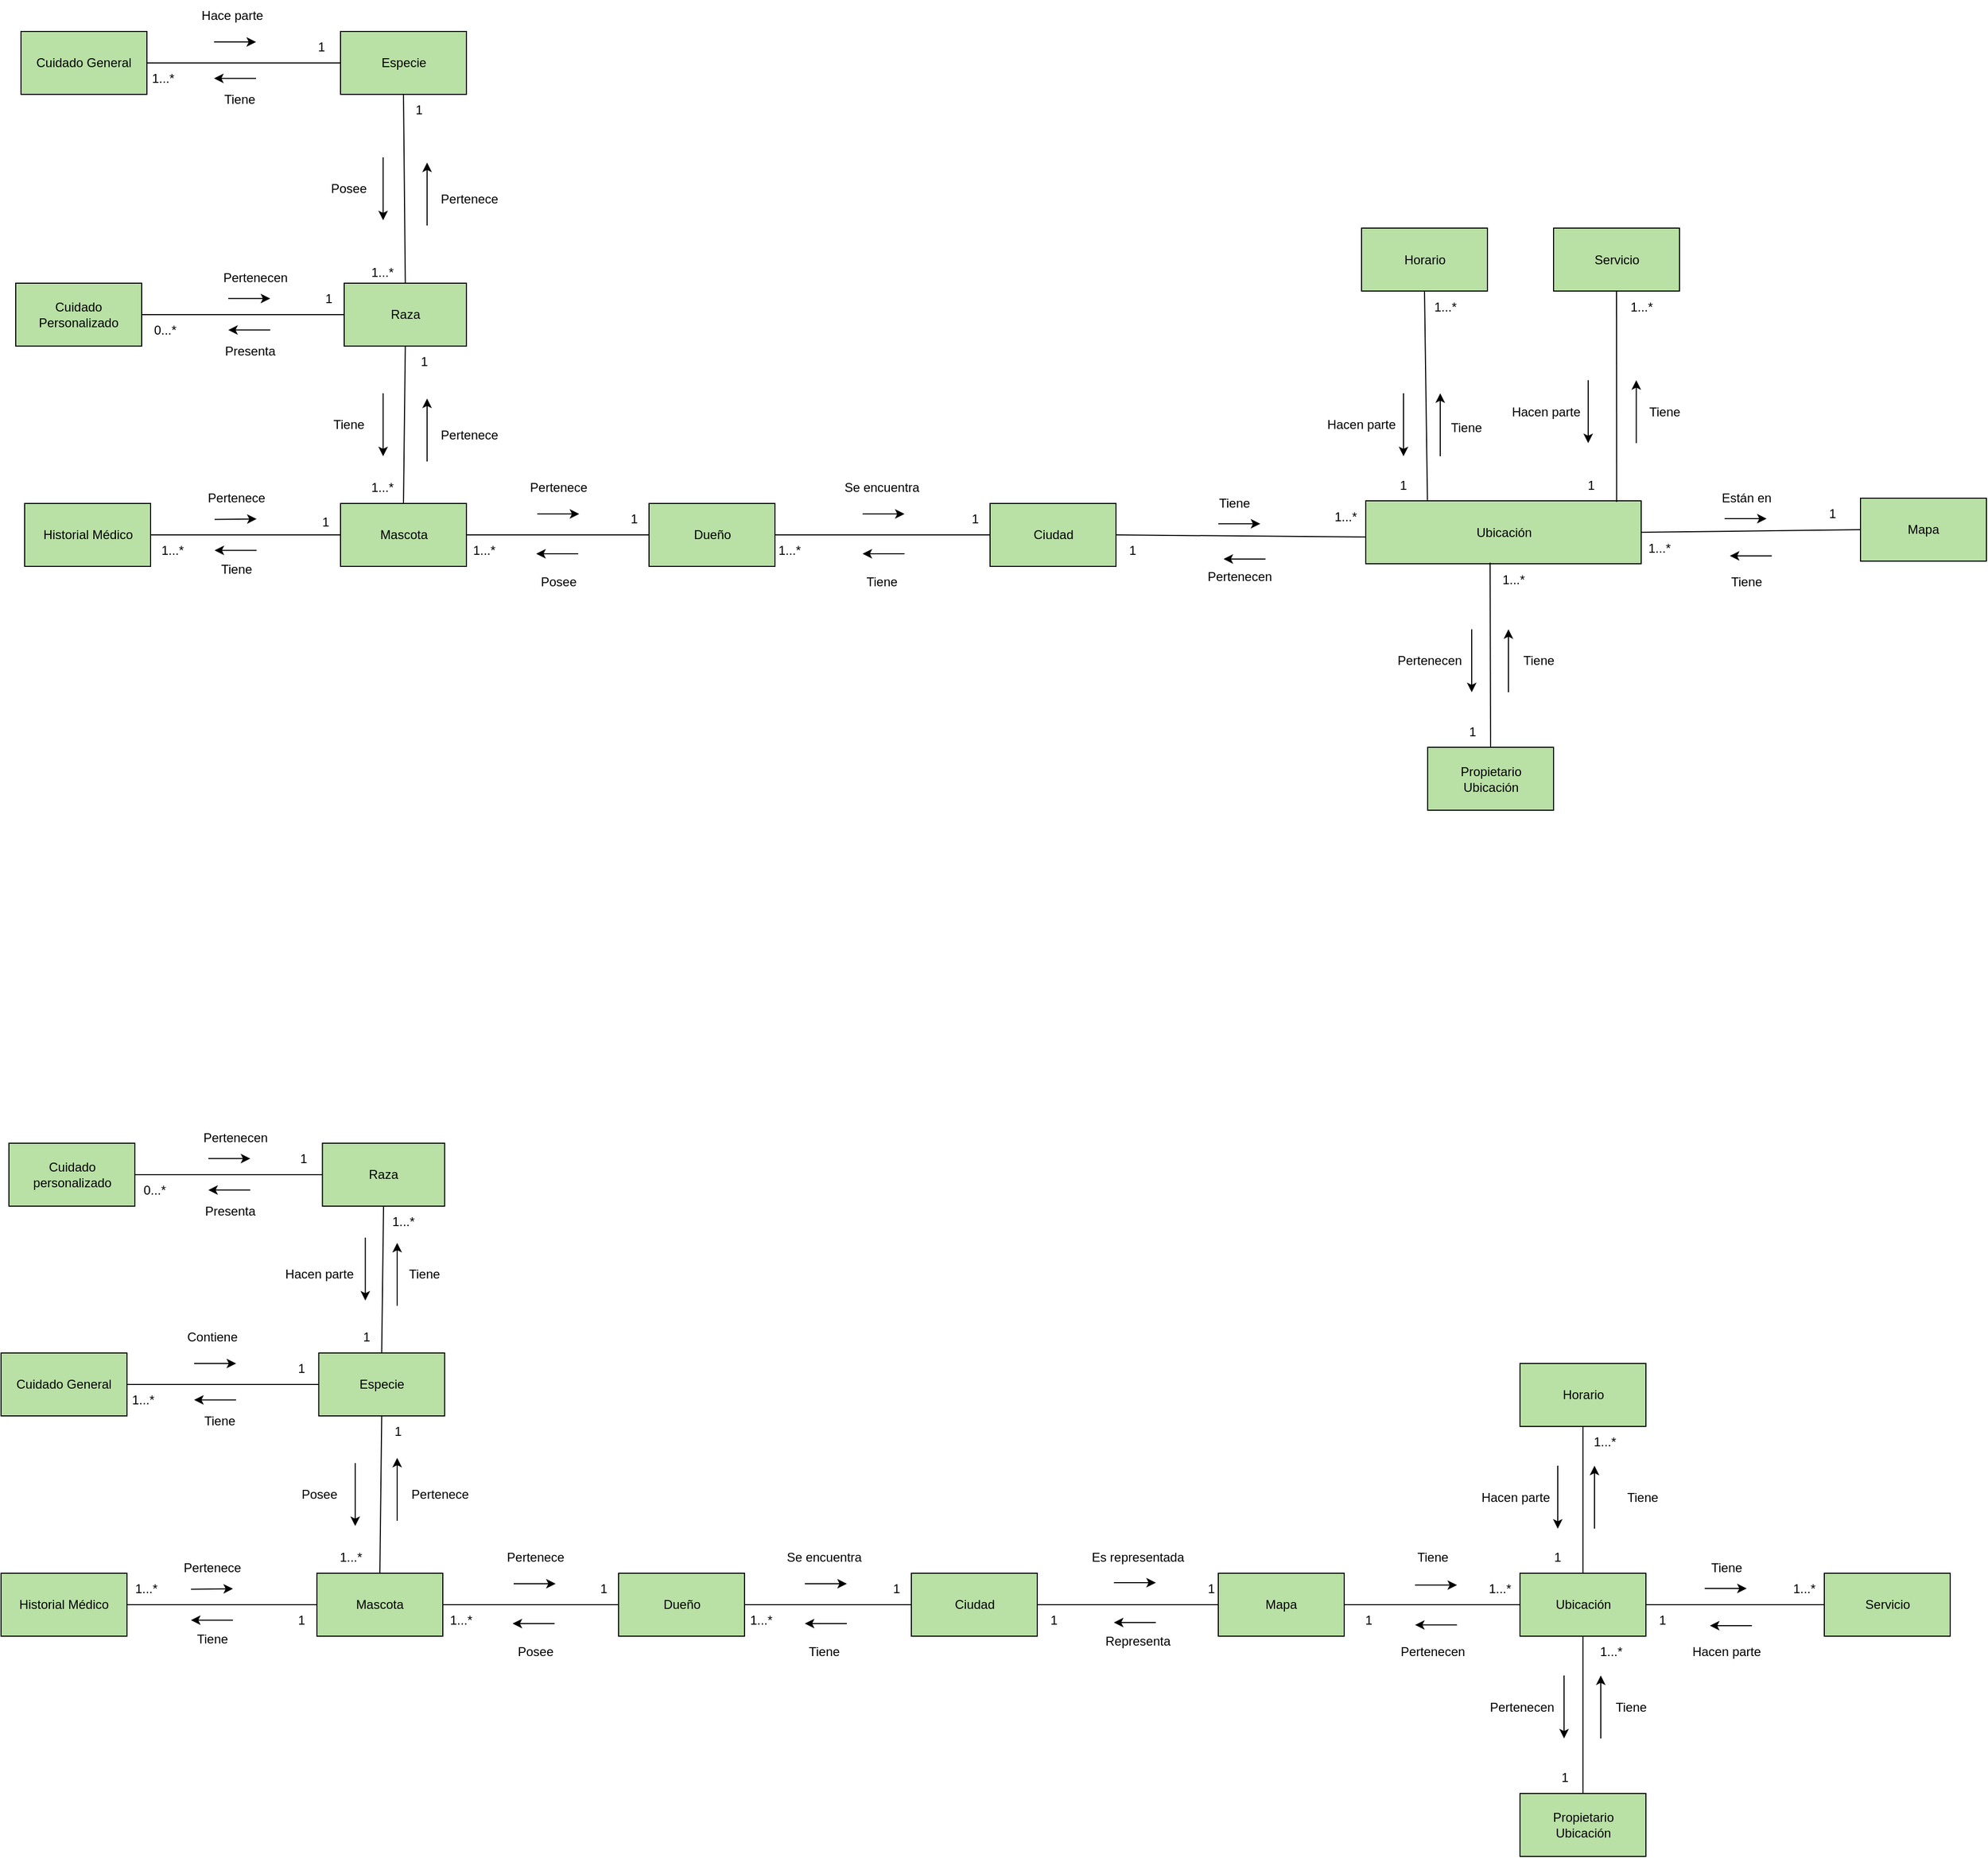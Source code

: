 <mxfile version="21.2.3" type="google">
  <diagram name="Página-1" id="b8PN-qfuAwBhBRi0ub18">
    <mxGraphModel grid="1" page="1" gridSize="10" guides="1" tooltips="1" connect="1" arrows="1" fold="1" pageScale="1" pageWidth="827" pageHeight="1169" math="0" shadow="0">
      <root>
        <mxCell id="0" />
        <mxCell id="1" parent="0" />
        <mxCell id="yJe1_wHuiv2NSmjCoZai-11" value="Mascota" style="rounded=0;whiteSpace=wrap;html=1;fillColor=#B9E0A5;" vertex="1" parent="1">
          <mxGeometry x="-346.5" y="2290" width="120" height="60" as="geometry" />
        </mxCell>
        <mxCell id="yJe1_wHuiv2NSmjCoZai-15" value="Dueño" style="rounded=0;whiteSpace=wrap;html=1;fillColor=#B9E0A5;" vertex="1" parent="1">
          <mxGeometry x="-52.5" y="2290" width="120" height="60" as="geometry" />
        </mxCell>
        <mxCell id="yJe1_wHuiv2NSmjCoZai-48" value="Ciudad" style="rounded=0;whiteSpace=wrap;html=1;fillColor=#B9E0A5;" vertex="1" parent="1">
          <mxGeometry x="272.5" y="2290" width="120" height="60" as="geometry" />
        </mxCell>
        <mxCell id="MwDHLRCjXJQAl22eHfPN-1" value="Pertenece" style="text;html=1;align=center;verticalAlign=middle;resizable=0;points=[];autosize=1;strokeColor=none;fillColor=none;" vertex="1" parent="1">
          <mxGeometry x="-179" y="2260" width="80" height="30" as="geometry" />
        </mxCell>
        <mxCell id="MwDHLRCjXJQAl22eHfPN-2" value="Posee" style="text;html=1;align=center;verticalAlign=middle;resizable=0;points=[];autosize=1;strokeColor=none;fillColor=none;" vertex="1" parent="1">
          <mxGeometry x="-169" y="2350" width="60" height="30" as="geometry" />
        </mxCell>
        <mxCell id="MwDHLRCjXJQAl22eHfPN-3" value="" style="endArrow=classic;html=1;rounded=0;" edge="1" parent="1">
          <mxGeometry width="50" height="50" relative="1" as="geometry">
            <mxPoint x="-120" y="2338" as="sourcePoint" />
            <mxPoint x="-160" y="2338" as="targetPoint" />
            <Array as="points" />
          </mxGeometry>
        </mxCell>
        <mxCell id="MwDHLRCjXJQAl22eHfPN-4" value="" style="endArrow=classic;html=1;rounded=0;" edge="1" parent="1">
          <mxGeometry width="50" height="50" relative="1" as="geometry">
            <mxPoint x="-159" y="2300" as="sourcePoint" />
            <mxPoint x="-119" y="2300" as="targetPoint" />
          </mxGeometry>
        </mxCell>
        <mxCell id="MwDHLRCjXJQAl22eHfPN-5" value="1...*" style="text;html=1;align=center;verticalAlign=middle;resizable=0;points=[];autosize=1;strokeColor=none;fillColor=none;" vertex="1" parent="1">
          <mxGeometry x="-230" y="2320" width="40" height="30" as="geometry" />
        </mxCell>
        <mxCell id="MwDHLRCjXJQAl22eHfPN-6" value="1" style="text;html=1;align=center;verticalAlign=middle;resizable=0;points=[];autosize=1;strokeColor=none;fillColor=none;" vertex="1" parent="1">
          <mxGeometry x="-82.5" y="2290" width="30" height="30" as="geometry" />
        </mxCell>
        <mxCell id="MwDHLRCjXJQAl22eHfPN-54" value="" style="endArrow=none;html=1;rounded=0;exitX=1;exitY=0.5;exitDx=0;exitDy=0;entryX=0;entryY=0.5;entryDx=0;entryDy=0;" edge="1" parent="1" source="yJe1_wHuiv2NSmjCoZai-11" target="yJe1_wHuiv2NSmjCoZai-15">
          <mxGeometry width="50" height="50" relative="1" as="geometry">
            <mxPoint x="80" y="2420" as="sourcePoint" />
            <mxPoint x="130" y="2370" as="targetPoint" />
          </mxGeometry>
        </mxCell>
        <mxCell id="MwDHLRCjXJQAl22eHfPN-55" value="Historial Médico" style="rounded=0;whiteSpace=wrap;html=1;fillColor=#B9E0A5;" vertex="1" parent="1">
          <mxGeometry x="-647.5" y="2290" width="120" height="60" as="geometry" />
        </mxCell>
        <mxCell id="MwDHLRCjXJQAl22eHfPN-57" value="" style="endArrow=none;html=1;rounded=0;exitX=1;exitY=0.5;exitDx=0;exitDy=0;entryX=0;entryY=0.5;entryDx=0;entryDy=0;" edge="1" parent="1" source="MwDHLRCjXJQAl22eHfPN-55" target="yJe1_wHuiv2NSmjCoZai-11">
          <mxGeometry width="50" height="50" relative="1" as="geometry">
            <mxPoint x="-270" y="2330" as="sourcePoint" />
            <mxPoint x="-396.5" y="2320" as="targetPoint" />
          </mxGeometry>
        </mxCell>
        <mxCell id="MwDHLRCjXJQAl22eHfPN-67" value="Cuidado General" style="rounded=0;whiteSpace=wrap;html=1;fillColor=#B9E0A5;" vertex="1" parent="1">
          <mxGeometry x="-651" y="1840" width="120" height="60" as="geometry" />
        </mxCell>
        <mxCell id="MwDHLRCjXJQAl22eHfPN-68" value="Cuidado Personalizado" style="rounded=0;whiteSpace=wrap;html=1;fillColor=#B9E0A5;" vertex="1" parent="1">
          <mxGeometry x="-656" y="2080" width="120" height="60" as="geometry" />
        </mxCell>
        <mxCell id="MwDHLRCjXJQAl22eHfPN-69" value="1" style="text;html=1;align=center;verticalAlign=middle;resizable=0;points=[];autosize=1;strokeColor=none;fillColor=none;" vertex="1" parent="1">
          <mxGeometry x="-376.5" y="2292.5" width="30" height="30" as="geometry" />
        </mxCell>
        <mxCell id="MwDHLRCjXJQAl22eHfPN-70" value="1...*" style="text;html=1;align=center;verticalAlign=middle;resizable=0;points=[];autosize=1;strokeColor=none;fillColor=none;" vertex="1" parent="1">
          <mxGeometry x="-527.5" y="2320" width="40" height="30" as="geometry" />
        </mxCell>
        <mxCell id="MwDHLRCjXJQAl22eHfPN-71" value="" style="endArrow=classic;html=1;rounded=0;" edge="1" parent="1">
          <mxGeometry width="50" height="50" relative="1" as="geometry">
            <mxPoint x="-426.5" y="2334.74" as="sourcePoint" />
            <mxPoint x="-466.5" y="2334.74" as="targetPoint" />
            <Array as="points" />
          </mxGeometry>
        </mxCell>
        <mxCell id="MwDHLRCjXJQAl22eHfPN-72" value="Tiene" style="text;html=1;align=center;verticalAlign=middle;resizable=0;points=[];autosize=1;strokeColor=none;fillColor=none;" vertex="1" parent="1">
          <mxGeometry x="-471.5" y="2338" width="50" height="30" as="geometry" />
        </mxCell>
        <mxCell id="MwDHLRCjXJQAl22eHfPN-73" value="" style="endArrow=classic;html=1;rounded=0;" edge="1" parent="1">
          <mxGeometry width="50" height="50" relative="1" as="geometry">
            <mxPoint x="-466.5" y="2305.24" as="sourcePoint" />
            <mxPoint x="-426.5" y="2304.74" as="targetPoint" />
          </mxGeometry>
        </mxCell>
        <mxCell id="MwDHLRCjXJQAl22eHfPN-74" value="Pertenece" style="text;html=1;align=center;verticalAlign=middle;resizable=0;points=[];autosize=1;strokeColor=none;fillColor=none;" vertex="1" parent="1">
          <mxGeometry x="-486.5" y="2270" width="80" height="30" as="geometry" />
        </mxCell>
        <mxCell id="UCLFohhbQZBKjiZj5Wj--3" value="" style="endArrow=none;html=1;rounded=0;entryX=1;entryY=0.5;entryDx=0;entryDy=0;exitX=0;exitY=0.5;exitDx=0;exitDy=0;" edge="1" parent="1" source="yJe1_wHuiv2NSmjCoZai-48" target="yJe1_wHuiv2NSmjCoZai-15">
          <mxGeometry width="50" height="50" relative="1" as="geometry">
            <mxPoint x="305" y="2320" as="sourcePoint" />
            <mxPoint x="93.5" y="2320" as="targetPoint" />
          </mxGeometry>
        </mxCell>
        <mxCell id="UCLFohhbQZBKjiZj5Wj--6" value="Propietario&lt;br&gt;Ubicación" style="rounded=0;whiteSpace=wrap;html=1;fillColor=#B9E0A5;" vertex="1" parent="1">
          <mxGeometry x="689.5" y="2522.5" width="120" height="60" as="geometry" />
        </mxCell>
        <mxCell id="ZzYNdUPN7LLtYU_6-GgD-4" value="Ubicación" style="rounded=0;whiteSpace=wrap;html=1;fillColor=#B9E0A5;" vertex="1" parent="1">
          <mxGeometry x="630.5" y="2287.5" width="262.5" height="60" as="geometry" />
        </mxCell>
        <mxCell id="ZzYNdUPN7LLtYU_6-GgD-7" value="Especie" style="rounded=0;whiteSpace=wrap;html=1;fillColor=#B9E0A5;" vertex="1" parent="1">
          <mxGeometry x="-346.5" y="1840" width="120" height="60" as="geometry" />
        </mxCell>
        <mxCell id="ZzYNdUPN7LLtYU_6-GgD-8" value="Raza" style="rounded=0;whiteSpace=wrap;html=1;fillColor=#B9E0A5;" vertex="1" parent="1">
          <mxGeometry x="-343" y="2080" width="116.5" height="60" as="geometry" />
        </mxCell>
        <mxCell id="ZzYNdUPN7LLtYU_6-GgD-10" value="" style="endArrow=none;html=1;rounded=0;exitX=1;exitY=0.5;exitDx=0;exitDy=0;entryX=0;entryY=0.5;entryDx=0;entryDy=0;" edge="1" parent="1" source="MwDHLRCjXJQAl22eHfPN-67" target="ZzYNdUPN7LLtYU_6-GgD-7">
          <mxGeometry width="50" height="50" relative="1" as="geometry">
            <mxPoint x="-335.5" y="1910" as="sourcePoint" />
            <mxPoint x="-398.5" y="1870" as="targetPoint" />
          </mxGeometry>
        </mxCell>
        <mxCell id="ZzYNdUPN7LLtYU_6-GgD-12" value="" style="endArrow=none;html=1;rounded=0;entryX=1;entryY=0.5;entryDx=0;entryDy=0;exitX=0;exitY=0.5;exitDx=0;exitDy=0;" edge="1" parent="1" source="ZzYNdUPN7LLtYU_6-GgD-8" target="MwDHLRCjXJQAl22eHfPN-68">
          <mxGeometry width="50" height="50" relative="1" as="geometry">
            <mxPoint x="-283.5" y="2210" as="sourcePoint" />
            <mxPoint x="-285.5" y="2290" as="targetPoint" />
          </mxGeometry>
        </mxCell>
        <mxCell id="ZzYNdUPN7LLtYU_6-GgD-23" value="1" style="text;html=1;align=center;verticalAlign=middle;resizable=0;points=[];autosize=1;strokeColor=none;fillColor=none;" vertex="1" parent="1">
          <mxGeometry x="-380" y="1840" width="30" height="30" as="geometry" />
        </mxCell>
        <mxCell id="ZzYNdUPN7LLtYU_6-GgD-24" value="1...*" style="text;html=1;align=center;verticalAlign=middle;resizable=0;points=[];autosize=1;strokeColor=none;fillColor=none;" vertex="1" parent="1">
          <mxGeometry x="-536" y="1870" width="40" height="30" as="geometry" />
        </mxCell>
        <mxCell id="ZzYNdUPN7LLtYU_6-GgD-25" value="" style="endArrow=classic;html=1;rounded=0;" edge="1" parent="1">
          <mxGeometry width="50" height="50" relative="1" as="geometry">
            <mxPoint x="-467" y="1850" as="sourcePoint" />
            <mxPoint x="-427" y="1850" as="targetPoint" />
          </mxGeometry>
        </mxCell>
        <mxCell id="ZzYNdUPN7LLtYU_6-GgD-26" value="" style="endArrow=classic;html=1;rounded=0;" edge="1" parent="1">
          <mxGeometry width="50" height="50" relative="1" as="geometry">
            <mxPoint x="-427" y="1884.74" as="sourcePoint" />
            <mxPoint x="-467" y="1884.74" as="targetPoint" />
            <Array as="points" />
          </mxGeometry>
        </mxCell>
        <mxCell id="ZzYNdUPN7LLtYU_6-GgD-27" value="Tiene" style="text;html=1;align=center;verticalAlign=middle;resizable=0;points=[];autosize=1;strokeColor=none;fillColor=none;" vertex="1" parent="1">
          <mxGeometry x="-468.5" y="1890" width="50" height="30" as="geometry" />
        </mxCell>
        <mxCell id="ZzYNdUPN7LLtYU_6-GgD-28" value="Hace parte" style="text;html=1;align=center;verticalAlign=middle;resizable=0;points=[];autosize=1;strokeColor=none;fillColor=none;" vertex="1" parent="1">
          <mxGeometry x="-490" y="1810" width="80" height="30" as="geometry" />
        </mxCell>
        <mxCell id="ZzYNdUPN7LLtYU_6-GgD-38" value="0...*" style="text;html=1;align=center;verticalAlign=middle;resizable=0;points=[];autosize=1;strokeColor=none;fillColor=none;" vertex="1" parent="1">
          <mxGeometry x="-534" y="2110" width="40" height="30" as="geometry" />
        </mxCell>
        <mxCell id="ZzYNdUPN7LLtYU_6-GgD-40" value="1" style="text;html=1;align=center;verticalAlign=middle;resizable=0;points=[];autosize=1;strokeColor=none;fillColor=none;" vertex="1" parent="1">
          <mxGeometry x="-373" y="2080" width="30" height="30" as="geometry" />
        </mxCell>
        <mxCell id="ZzYNdUPN7LLtYU_6-GgD-41" value="Presenta" style="text;html=1;align=center;verticalAlign=middle;resizable=0;points=[];autosize=1;strokeColor=none;fillColor=none;" vertex="1" parent="1">
          <mxGeometry x="-468.5" y="2130" width="70" height="30" as="geometry" />
        </mxCell>
        <mxCell id="ZzYNdUPN7LLtYU_6-GgD-42" value="Pertenecen" style="text;html=1;align=center;verticalAlign=middle;resizable=0;points=[];autosize=1;strokeColor=none;fillColor=none;" vertex="1" parent="1">
          <mxGeometry x="-468.5" y="2060" width="80" height="30" as="geometry" />
        </mxCell>
        <mxCell id="ZzYNdUPN7LLtYU_6-GgD-45" value="" style="endArrow=classic;html=1;rounded=0;" edge="1" parent="1">
          <mxGeometry width="50" height="50" relative="1" as="geometry">
            <mxPoint x="-453.5" y="2094.64" as="sourcePoint" />
            <mxPoint x="-413.5" y="2094.64" as="targetPoint" />
          </mxGeometry>
        </mxCell>
        <mxCell id="ZzYNdUPN7LLtYU_6-GgD-46" value="" style="endArrow=classic;html=1;rounded=0;" edge="1" parent="1">
          <mxGeometry width="50" height="50" relative="1" as="geometry">
            <mxPoint x="-413.5" y="2124.64" as="sourcePoint" />
            <mxPoint x="-453.5" y="2124.64" as="targetPoint" />
            <Array as="points" />
          </mxGeometry>
        </mxCell>
        <mxCell id="ZzYNdUPN7LLtYU_6-GgD-47" value="1...*" style="text;html=1;align=center;verticalAlign=middle;resizable=0;points=[];autosize=1;strokeColor=none;fillColor=none;" vertex="1" parent="1">
          <mxGeometry x="61" y="2320" width="40" height="30" as="geometry" />
        </mxCell>
        <mxCell id="ZzYNdUPN7LLtYU_6-GgD-48" value="" style="endArrow=classic;html=1;rounded=0;" edge="1" parent="1">
          <mxGeometry width="50" height="50" relative="1" as="geometry">
            <mxPoint x="151" y="2300" as="sourcePoint" />
            <mxPoint x="191" y="2300" as="targetPoint" />
          </mxGeometry>
        </mxCell>
        <mxCell id="ZzYNdUPN7LLtYU_6-GgD-49" value="" style="endArrow=classic;html=1;rounded=0;" edge="1" parent="1">
          <mxGeometry width="50" height="50" relative="1" as="geometry">
            <mxPoint x="191" y="2338" as="sourcePoint" />
            <mxPoint x="151" y="2338" as="targetPoint" />
            <Array as="points" />
          </mxGeometry>
        </mxCell>
        <mxCell id="ZzYNdUPN7LLtYU_6-GgD-50" value="Tiene" style="text;html=1;align=center;verticalAlign=middle;resizable=0;points=[];autosize=1;strokeColor=none;fillColor=none;" vertex="1" parent="1">
          <mxGeometry x="143.5" y="2350" width="50" height="30" as="geometry" />
        </mxCell>
        <mxCell id="ZzYNdUPN7LLtYU_6-GgD-52" value="Se encuentra" style="text;html=1;align=center;verticalAlign=middle;resizable=0;points=[];autosize=1;strokeColor=none;fillColor=none;" vertex="1" parent="1">
          <mxGeometry x="123.5" y="2260" width="90" height="30" as="geometry" />
        </mxCell>
        <mxCell id="ZzYNdUPN7LLtYU_6-GgD-53" value="1" style="text;html=1;align=center;verticalAlign=middle;resizable=0;points=[];autosize=1;strokeColor=none;fillColor=none;" vertex="1" parent="1">
          <mxGeometry x="242.5" y="2290" width="30" height="30" as="geometry" />
        </mxCell>
        <mxCell id="ZzYNdUPN7LLtYU_6-GgD-61" value="" style="endArrow=none;html=1;rounded=0;exitX=1;exitY=0.5;exitDx=0;exitDy=0;entryX=0.001;entryY=0.576;entryDx=0;entryDy=0;entryPerimeter=0;" edge="1" parent="1" source="yJe1_wHuiv2NSmjCoZai-48" target="ZzYNdUPN7LLtYU_6-GgD-4">
          <mxGeometry width="50" height="50" relative="1" as="geometry">
            <mxPoint x="457.5" y="2320" as="sourcePoint" />
            <mxPoint x="347.5" y="2330" as="targetPoint" />
          </mxGeometry>
        </mxCell>
        <mxCell id="ZzYNdUPN7LLtYU_6-GgD-62" value="1" style="text;html=1;align=center;verticalAlign=middle;resizable=0;points=[];autosize=1;strokeColor=none;fillColor=none;" vertex="1" parent="1">
          <mxGeometry x="392.5" y="2320" width="30" height="30" as="geometry" />
        </mxCell>
        <mxCell id="ZzYNdUPN7LLtYU_6-GgD-63" value="" style="endArrow=classic;html=1;rounded=0;" edge="1" parent="1">
          <mxGeometry width="50" height="50" relative="1" as="geometry">
            <mxPoint x="490" y="2309.41" as="sourcePoint" />
            <mxPoint x="530" y="2309.41" as="targetPoint" />
          </mxGeometry>
        </mxCell>
        <mxCell id="ZzYNdUPN7LLtYU_6-GgD-64" value="" style="endArrow=classic;html=1;rounded=0;" edge="1" parent="1">
          <mxGeometry width="50" height="50" relative="1" as="geometry">
            <mxPoint x="535" y="2343" as="sourcePoint" />
            <mxPoint x="495" y="2343" as="targetPoint" />
            <Array as="points" />
          </mxGeometry>
        </mxCell>
        <mxCell id="ZzYNdUPN7LLtYU_6-GgD-65" value="Tiene" style="text;html=1;align=center;verticalAlign=middle;resizable=0;points=[];autosize=1;strokeColor=none;fillColor=none;" vertex="1" parent="1">
          <mxGeometry x="480" y="2275" width="50" height="30" as="geometry" />
        </mxCell>
        <mxCell id="ZzYNdUPN7LLtYU_6-GgD-66" value="1...*" style="text;html=1;align=center;verticalAlign=middle;resizable=0;points=[];autosize=1;strokeColor=none;fillColor=none;" vertex="1" parent="1">
          <mxGeometry x="590.5" y="2287.5" width="40" height="30" as="geometry" />
        </mxCell>
        <mxCell id="ZzYNdUPN7LLtYU_6-GgD-67" value="Pertenecen" style="text;html=1;align=center;verticalAlign=middle;resizable=0;points=[];autosize=1;strokeColor=none;fillColor=none;" vertex="1" parent="1">
          <mxGeometry x="470" y="2345" width="80" height="30" as="geometry" />
        </mxCell>
        <mxCell id="ZzYNdUPN7LLtYU_6-GgD-68" value="Horario" style="rounded=0;whiteSpace=wrap;html=1;fillColor=#B9E0A5;" vertex="1" parent="1">
          <mxGeometry x="626.5" y="2027.5" width="120" height="60" as="geometry" />
        </mxCell>
        <mxCell id="ZzYNdUPN7LLtYU_6-GgD-69" value="" style="endArrow=none;html=1;rounded=0;exitX=0.5;exitY=1;exitDx=0;exitDy=0;entryX=0.224;entryY=-0.01;entryDx=0;entryDy=0;entryPerimeter=0;" edge="1" parent="1" source="ZzYNdUPN7LLtYU_6-GgD-68" target="ZzYNdUPN7LLtYU_6-GgD-4">
          <mxGeometry width="50" height="50" relative="1" as="geometry">
            <mxPoint x="480.5" y="2327.5" as="sourcePoint" />
            <mxPoint x="687" y="2282.5" as="targetPoint" />
          </mxGeometry>
        </mxCell>
        <mxCell id="ZzYNdUPN7LLtYU_6-GgD-70" value="1" style="text;html=1;align=center;verticalAlign=middle;resizable=0;points=[];autosize=1;strokeColor=none;fillColor=none;" vertex="1" parent="1">
          <mxGeometry x="650.5" y="2257.5" width="30" height="30" as="geometry" />
        </mxCell>
        <mxCell id="ZzYNdUPN7LLtYU_6-GgD-71" value="" style="endArrow=classic;html=1;rounded=0;" edge="1" parent="1">
          <mxGeometry width="50" height="50" relative="1" as="geometry">
            <mxPoint x="701.5" y="2245" as="sourcePoint" />
            <mxPoint x="701.5" y="2185" as="targetPoint" />
          </mxGeometry>
        </mxCell>
        <mxCell id="ZzYNdUPN7LLtYU_6-GgD-72" value="Tiene" style="text;html=1;align=center;verticalAlign=middle;resizable=0;points=[];autosize=1;strokeColor=none;fillColor=none;" vertex="1" parent="1">
          <mxGeometry x="700.5" y="2202.5" width="50" height="30" as="geometry" />
        </mxCell>
        <mxCell id="ZzYNdUPN7LLtYU_6-GgD-73" value="" style="endArrow=classic;html=1;rounded=0;" edge="1" parent="1">
          <mxGeometry width="50" height="50" relative="1" as="geometry">
            <mxPoint x="666.5" y="2185.0" as="sourcePoint" />
            <mxPoint x="666.5" y="2245" as="targetPoint" />
            <Array as="points">
              <mxPoint x="666.5" y="2185.0" />
            </Array>
          </mxGeometry>
        </mxCell>
        <mxCell id="ZzYNdUPN7LLtYU_6-GgD-74" value="Hacen parte" style="text;html=1;align=center;verticalAlign=middle;resizable=0;points=[];autosize=1;strokeColor=none;fillColor=none;" vertex="1" parent="1">
          <mxGeometry x="580.5" y="2200" width="90" height="30" as="geometry" />
        </mxCell>
        <mxCell id="ZzYNdUPN7LLtYU_6-GgD-75" value="1...*" style="text;html=1;align=center;verticalAlign=middle;resizable=0;points=[];autosize=1;strokeColor=none;fillColor=none;" vertex="1" parent="1">
          <mxGeometry x="685.5" y="2087.5" width="40" height="30" as="geometry" />
        </mxCell>
        <mxCell id="ZzYNdUPN7LLtYU_6-GgD-84" value="" style="endArrow=none;html=1;rounded=0;exitX=0.5;exitY=0;exitDx=0;exitDy=0;entryX=-0.037;entryY=-0.033;entryDx=0;entryDy=0;entryPerimeter=0;" edge="1" parent="1" source="UCLFohhbQZBKjiZj5Wj--6" target="ZzYNdUPN7LLtYU_6-GgD-90">
          <mxGeometry width="50" height="50" relative="1" as="geometry">
            <mxPoint x="759.5" y="2182.5" as="sourcePoint" />
            <mxPoint x="747.625" y="2372.5" as="targetPoint" />
          </mxGeometry>
        </mxCell>
        <mxCell id="ZzYNdUPN7LLtYU_6-GgD-85" value="1" style="text;html=1;align=center;verticalAlign=middle;resizable=0;points=[];autosize=1;strokeColor=none;fillColor=none;" vertex="1" parent="1">
          <mxGeometry x="716.5" y="2492.5" width="30" height="30" as="geometry" />
        </mxCell>
        <mxCell id="ZzYNdUPN7LLtYU_6-GgD-86" value="" style="endArrow=classic;html=1;rounded=0;" edge="1" parent="1">
          <mxGeometry width="50" height="50" relative="1" as="geometry">
            <mxPoint x="766.5" y="2470" as="sourcePoint" />
            <mxPoint x="766.5" y="2410" as="targetPoint" />
          </mxGeometry>
        </mxCell>
        <mxCell id="ZzYNdUPN7LLtYU_6-GgD-87" value="Tiene" style="text;html=1;align=center;verticalAlign=middle;resizable=0;points=[];autosize=1;strokeColor=none;fillColor=none;" vertex="1" parent="1">
          <mxGeometry x="769.5" y="2425" width="50" height="30" as="geometry" />
        </mxCell>
        <mxCell id="ZzYNdUPN7LLtYU_6-GgD-88" value="" style="endArrow=classic;html=1;rounded=0;" edge="1" parent="1">
          <mxGeometry width="50" height="50" relative="1" as="geometry">
            <mxPoint x="731.5" y="2410.0" as="sourcePoint" />
            <mxPoint x="731.5" y="2470" as="targetPoint" />
            <Array as="points">
              <mxPoint x="731.5" y="2410.0" />
            </Array>
          </mxGeometry>
        </mxCell>
        <mxCell id="ZzYNdUPN7LLtYU_6-GgD-89" value="Pertenecen" style="text;html=1;align=center;verticalAlign=middle;resizable=0;points=[];autosize=1;strokeColor=none;fillColor=none;" vertex="1" parent="1">
          <mxGeometry x="650.5" y="2425" width="80" height="30" as="geometry" />
        </mxCell>
        <mxCell id="ZzYNdUPN7LLtYU_6-GgD-90" value="1...*" style="text;html=1;align=center;verticalAlign=middle;resizable=0;points=[];autosize=1;strokeColor=none;fillColor=none;" vertex="1" parent="1">
          <mxGeometry x="750.5" y="2347.5" width="40" height="30" as="geometry" />
        </mxCell>
        <mxCell id="KCOi0a424MYB5TtuG4RI-2" value="Mascota" style="rounded=0;whiteSpace=wrap;html=1;fillColor=#B9E0A5;" vertex="1" parent="1">
          <mxGeometry x="-369" y="3310" width="120" height="60" as="geometry" />
        </mxCell>
        <mxCell id="KCOi0a424MYB5TtuG4RI-3" value="Dueño" style="rounded=0;whiteSpace=wrap;html=1;fillColor=#B9E0A5;" vertex="1" parent="1">
          <mxGeometry x="-81.5" y="3310" width="120" height="60" as="geometry" />
        </mxCell>
        <mxCell id="KCOi0a424MYB5TtuG4RI-4" value="Ciudad" style="rounded=0;whiteSpace=wrap;html=1;fillColor=#B9E0A5;" vertex="1" parent="1">
          <mxGeometry x="197.5" y="3310" width="120" height="60" as="geometry" />
        </mxCell>
        <mxCell id="KCOi0a424MYB5TtuG4RI-5" value="Pertenece" style="text;html=1;align=center;verticalAlign=middle;resizable=0;points=[];autosize=1;strokeColor=none;fillColor=none;" vertex="1" parent="1">
          <mxGeometry x="-201.5" y="3280" width="80" height="30" as="geometry" />
        </mxCell>
        <mxCell id="KCOi0a424MYB5TtuG4RI-6" value="Posee" style="text;html=1;align=center;verticalAlign=middle;resizable=0;points=[];autosize=1;strokeColor=none;fillColor=none;" vertex="1" parent="1">
          <mxGeometry x="-191.5" y="3370" width="60" height="30" as="geometry" />
        </mxCell>
        <mxCell id="KCOi0a424MYB5TtuG4RI-7" value="" style="endArrow=classic;html=1;rounded=0;" edge="1" parent="1">
          <mxGeometry width="50" height="50" relative="1" as="geometry">
            <mxPoint x="-142.5" y="3358" as="sourcePoint" />
            <mxPoint x="-182.5" y="3358" as="targetPoint" />
            <Array as="points" />
          </mxGeometry>
        </mxCell>
        <mxCell id="KCOi0a424MYB5TtuG4RI-8" value="" style="endArrow=classic;html=1;rounded=0;" edge="1" parent="1">
          <mxGeometry width="50" height="50" relative="1" as="geometry">
            <mxPoint x="-181.5" y="3320" as="sourcePoint" />
            <mxPoint x="-141.5" y="3320" as="targetPoint" />
          </mxGeometry>
        </mxCell>
        <mxCell id="KCOi0a424MYB5TtuG4RI-9" value="1...*" style="text;html=1;align=center;verticalAlign=middle;resizable=0;points=[];autosize=1;strokeColor=none;fillColor=none;" vertex="1" parent="1">
          <mxGeometry x="-252.5" y="3340" width="40" height="30" as="geometry" />
        </mxCell>
        <mxCell id="KCOi0a424MYB5TtuG4RI-10" value="1" style="text;html=1;align=center;verticalAlign=middle;resizable=0;points=[];autosize=1;strokeColor=none;fillColor=none;" vertex="1" parent="1">
          <mxGeometry x="-111.5" y="3310" width="30" height="30" as="geometry" />
        </mxCell>
        <mxCell id="KCOi0a424MYB5TtuG4RI-11" value="" style="endArrow=none;html=1;rounded=0;exitX=1;exitY=0.5;exitDx=0;exitDy=0;entryX=0;entryY=0.5;entryDx=0;entryDy=0;" edge="1" parent="1" source="KCOi0a424MYB5TtuG4RI-2" target="KCOi0a424MYB5TtuG4RI-3">
          <mxGeometry width="50" height="50" relative="1" as="geometry">
            <mxPoint x="57.5" y="3440" as="sourcePoint" />
            <mxPoint x="107.5" y="3390" as="targetPoint" />
          </mxGeometry>
        </mxCell>
        <mxCell id="KCOi0a424MYB5TtuG4RI-12" value="Historial Médico" style="rounded=0;whiteSpace=wrap;html=1;fillColor=#B9E0A5;" vertex="1" parent="1">
          <mxGeometry x="-670" y="3310" width="120" height="60" as="geometry" />
        </mxCell>
        <mxCell id="KCOi0a424MYB5TtuG4RI-13" value="" style="endArrow=none;html=1;rounded=0;exitX=1;exitY=0.5;exitDx=0;exitDy=0;entryX=0;entryY=0.5;entryDx=0;entryDy=0;" edge="1" parent="1" source="KCOi0a424MYB5TtuG4RI-12" target="KCOi0a424MYB5TtuG4RI-2">
          <mxGeometry width="50" height="50" relative="1" as="geometry">
            <mxPoint x="-292.5" y="3350" as="sourcePoint" />
            <mxPoint x="-419" y="3340" as="targetPoint" />
          </mxGeometry>
        </mxCell>
        <mxCell id="KCOi0a424MYB5TtuG4RI-14" value="Servicio" style="rounded=0;whiteSpace=wrap;html=1;fillColor=#B9E0A5;" vertex="1" parent="1">
          <mxGeometry x="1067.5" y="3310" width="120" height="60" as="geometry" />
        </mxCell>
        <mxCell id="KCOi0a424MYB5TtuG4RI-15" value="Cuidado General" style="rounded=0;whiteSpace=wrap;html=1;fillColor=#B9E0A5;" vertex="1" parent="1">
          <mxGeometry x="-670" y="3100" width="120" height="60" as="geometry" />
        </mxCell>
        <mxCell id="KCOi0a424MYB5TtuG4RI-16" value="Cuidado personalizado" style="rounded=0;whiteSpace=wrap;html=1;fillColor=#B9E0A5;" vertex="1" parent="1">
          <mxGeometry x="-662.5" y="2900" width="120" height="60" as="geometry" />
        </mxCell>
        <mxCell id="KCOi0a424MYB5TtuG4RI-17" value="1" style="text;html=1;align=center;verticalAlign=middle;resizable=0;points=[];autosize=1;strokeColor=none;fillColor=none;" vertex="1" parent="1">
          <mxGeometry x="-399" y="3340" width="30" height="30" as="geometry" />
        </mxCell>
        <mxCell id="KCOi0a424MYB5TtuG4RI-18" value="1...*" style="text;html=1;align=center;verticalAlign=middle;resizable=0;points=[];autosize=1;strokeColor=none;fillColor=none;" vertex="1" parent="1">
          <mxGeometry x="-552.5" y="3310" width="40" height="30" as="geometry" />
        </mxCell>
        <mxCell id="KCOi0a424MYB5TtuG4RI-19" value="" style="endArrow=classic;html=1;rounded=0;" edge="1" parent="1">
          <mxGeometry width="50" height="50" relative="1" as="geometry">
            <mxPoint x="-449" y="3354.74" as="sourcePoint" />
            <mxPoint x="-489" y="3354.74" as="targetPoint" />
            <Array as="points" />
          </mxGeometry>
        </mxCell>
        <mxCell id="KCOi0a424MYB5TtuG4RI-20" value="Tiene" style="text;html=1;align=center;verticalAlign=middle;resizable=0;points=[];autosize=1;strokeColor=none;fillColor=none;" vertex="1" parent="1">
          <mxGeometry x="-494" y="3358" width="50" height="30" as="geometry" />
        </mxCell>
        <mxCell id="KCOi0a424MYB5TtuG4RI-21" value="" style="endArrow=classic;html=1;rounded=0;" edge="1" parent="1">
          <mxGeometry width="50" height="50" relative="1" as="geometry">
            <mxPoint x="-489" y="3325.24" as="sourcePoint" />
            <mxPoint x="-449" y="3324.74" as="targetPoint" />
          </mxGeometry>
        </mxCell>
        <mxCell id="KCOi0a424MYB5TtuG4RI-22" value="Pertenece" style="text;html=1;align=center;verticalAlign=middle;resizable=0;points=[];autosize=1;strokeColor=none;fillColor=none;" vertex="1" parent="1">
          <mxGeometry x="-509" y="3290" width="80" height="30" as="geometry" />
        </mxCell>
        <mxCell id="KCOi0a424MYB5TtuG4RI-23" value="" style="endArrow=none;html=1;rounded=0;entryX=1;entryY=0.5;entryDx=0;entryDy=0;exitX=0;exitY=0.5;exitDx=0;exitDy=0;" edge="1" parent="1" source="KCOi0a424MYB5TtuG4RI-4" target="KCOi0a424MYB5TtuG4RI-3">
          <mxGeometry width="50" height="50" relative="1" as="geometry">
            <mxPoint x="-239.5" y="3320" as="sourcePoint" />
            <mxPoint x="87.5" y="3340" as="targetPoint" />
          </mxGeometry>
        </mxCell>
        <mxCell id="KCOi0a424MYB5TtuG4RI-24" value="Propietario&lt;br&gt;Ubicación" style="rounded=0;whiteSpace=wrap;html=1;fillColor=#B9E0A5;" vertex="1" parent="1">
          <mxGeometry x="777.5" y="3520" width="120" height="60" as="geometry" />
        </mxCell>
        <mxCell id="KCOi0a424MYB5TtuG4RI-25" value="Mapa" style="rounded=0;whiteSpace=wrap;html=1;fillColor=#B9E0A5;" vertex="1" parent="1">
          <mxGeometry x="490" y="3310" width="120" height="60" as="geometry" />
        </mxCell>
        <mxCell id="KCOi0a424MYB5TtuG4RI-26" value="Ubicación" style="rounded=0;whiteSpace=wrap;html=1;fillColor=#B9E0A5;" vertex="1" parent="1">
          <mxGeometry x="777.5" y="3310" width="120" height="60" as="geometry" />
        </mxCell>
        <mxCell id="KCOi0a424MYB5TtuG4RI-27" value="Especie" style="rounded=0;whiteSpace=wrap;html=1;fillColor=#B9E0A5;" vertex="1" parent="1">
          <mxGeometry x="-367.25" y="3100" width="120" height="60" as="geometry" />
        </mxCell>
        <mxCell id="KCOi0a424MYB5TtuG4RI-28" value="Raza" style="rounded=0;whiteSpace=wrap;html=1;fillColor=#B9E0A5;" vertex="1" parent="1">
          <mxGeometry x="-363.75" y="2900" width="116.5" height="60" as="geometry" />
        </mxCell>
        <mxCell id="KCOi0a424MYB5TtuG4RI-29" value="" style="endArrow=none;html=1;rounded=0;entryX=0.5;entryY=0;entryDx=0;entryDy=0;exitX=0.5;exitY=1;exitDx=0;exitDy=0;" edge="1" parent="1" source="KCOi0a424MYB5TtuG4RI-27" target="KCOi0a424MYB5TtuG4RI-2">
          <mxGeometry width="50" height="50" relative="1" as="geometry">
            <mxPoint x="177.5" y="3380" as="sourcePoint" />
            <mxPoint x="177.5" y="3530" as="targetPoint" />
          </mxGeometry>
        </mxCell>
        <mxCell id="KCOi0a424MYB5TtuG4RI-30" value="" style="endArrow=none;html=1;rounded=0;exitX=1;exitY=0.5;exitDx=0;exitDy=0;entryX=0;entryY=0.5;entryDx=0;entryDy=0;" edge="1" parent="1" source="KCOi0a424MYB5TtuG4RI-15" target="KCOi0a424MYB5TtuG4RI-27">
          <mxGeometry width="50" height="50" relative="1" as="geometry">
            <mxPoint x="-354.5" y="3170" as="sourcePoint" />
            <mxPoint x="-417.5" y="3130" as="targetPoint" />
          </mxGeometry>
        </mxCell>
        <mxCell id="KCOi0a424MYB5TtuG4RI-31" value="" style="endArrow=none;html=1;rounded=0;entryX=1;entryY=0.5;entryDx=0;entryDy=0;exitX=0;exitY=0.5;exitDx=0;exitDy=0;" edge="1" parent="1" source="KCOi0a424MYB5TtuG4RI-28" target="KCOi0a424MYB5TtuG4RI-16">
          <mxGeometry width="50" height="50" relative="1" as="geometry">
            <mxPoint x="-302.5" y="3030" as="sourcePoint" />
            <mxPoint x="-304.5" y="3110" as="targetPoint" />
          </mxGeometry>
        </mxCell>
        <mxCell id="KCOi0a424MYB5TtuG4RI-32" value="1...*" style="text;html=1;align=center;verticalAlign=middle;resizable=0;points=[];autosize=1;strokeColor=none;fillColor=none;" vertex="1" parent="1">
          <mxGeometry x="-357.5" y="3280" width="40" height="30" as="geometry" />
        </mxCell>
        <mxCell id="KCOi0a424MYB5TtuG4RI-33" value="" style="endArrow=classic;html=1;rounded=0;" edge="1" parent="1">
          <mxGeometry width="50" height="50" relative="1" as="geometry">
            <mxPoint x="-292.5" y="3260" as="sourcePoint" />
            <mxPoint x="-292.5" y="3200" as="targetPoint" />
          </mxGeometry>
        </mxCell>
        <mxCell id="KCOi0a424MYB5TtuG4RI-34" value="1" style="text;html=1;align=center;verticalAlign=middle;resizable=0;points=[];autosize=1;strokeColor=none;fillColor=none;" vertex="1" parent="1">
          <mxGeometry x="-307.5" y="3160" width="30" height="30" as="geometry" />
        </mxCell>
        <mxCell id="KCOi0a424MYB5TtuG4RI-35" value="Pertenece" style="text;html=1;align=center;verticalAlign=middle;resizable=0;points=[];autosize=1;strokeColor=none;fillColor=none;" vertex="1" parent="1">
          <mxGeometry x="-292.5" y="3220" width="80" height="30" as="geometry" />
        </mxCell>
        <mxCell id="KCOi0a424MYB5TtuG4RI-36" value="" style="endArrow=classic;html=1;rounded=0;" edge="1" parent="1">
          <mxGeometry width="50" height="50" relative="1" as="geometry">
            <mxPoint x="-332.5" y="3205.0" as="sourcePoint" />
            <mxPoint x="-332.5" y="3265" as="targetPoint" />
            <Array as="points">
              <mxPoint x="-332.5" y="3205.0" />
            </Array>
          </mxGeometry>
        </mxCell>
        <mxCell id="KCOi0a424MYB5TtuG4RI-37" value="Posee" style="text;html=1;align=center;verticalAlign=middle;resizable=0;points=[];autosize=1;strokeColor=none;fillColor=none;" vertex="1" parent="1">
          <mxGeometry x="-397.5" y="3220" width="60" height="30" as="geometry" />
        </mxCell>
        <mxCell id="KCOi0a424MYB5TtuG4RI-38" value="1" style="text;html=1;align=center;verticalAlign=middle;resizable=0;points=[];autosize=1;strokeColor=none;fillColor=none;" vertex="1" parent="1">
          <mxGeometry x="-399" y="3100" width="30" height="30" as="geometry" />
        </mxCell>
        <mxCell id="KCOi0a424MYB5TtuG4RI-39" value="1...*" style="text;html=1;align=center;verticalAlign=middle;resizable=0;points=[];autosize=1;strokeColor=none;fillColor=none;" vertex="1" parent="1">
          <mxGeometry x="-555" y="3130" width="40" height="30" as="geometry" />
        </mxCell>
        <mxCell id="KCOi0a424MYB5TtuG4RI-40" value="" style="endArrow=classic;html=1;rounded=0;" edge="1" parent="1">
          <mxGeometry width="50" height="50" relative="1" as="geometry">
            <mxPoint x="-486" y="3110" as="sourcePoint" />
            <mxPoint x="-446" y="3110" as="targetPoint" />
          </mxGeometry>
        </mxCell>
        <mxCell id="KCOi0a424MYB5TtuG4RI-41" value="" style="endArrow=classic;html=1;rounded=0;" edge="1" parent="1">
          <mxGeometry width="50" height="50" relative="1" as="geometry">
            <mxPoint x="-446" y="3144.74" as="sourcePoint" />
            <mxPoint x="-486" y="3144.74" as="targetPoint" />
            <Array as="points" />
          </mxGeometry>
        </mxCell>
        <mxCell id="KCOi0a424MYB5TtuG4RI-42" value="Tiene" style="text;html=1;align=center;verticalAlign=middle;resizable=0;points=[];autosize=1;strokeColor=none;fillColor=none;" vertex="1" parent="1">
          <mxGeometry x="-487.5" y="3150" width="50" height="30" as="geometry" />
        </mxCell>
        <mxCell id="KCOi0a424MYB5TtuG4RI-43" value="Contiene" style="text;html=1;align=center;verticalAlign=middle;resizable=0;points=[];autosize=1;strokeColor=none;fillColor=none;" vertex="1" parent="1">
          <mxGeometry x="-504" y="3070" width="70" height="30" as="geometry" />
        </mxCell>
        <mxCell id="KCOi0a424MYB5TtuG4RI-44" value="" style="endArrow=none;html=1;rounded=0;exitX=0.5;exitY=0;exitDx=0;exitDy=0;entryX=0.5;entryY=1;entryDx=0;entryDy=0;" edge="1" parent="1" source="KCOi0a424MYB5TtuG4RI-27" target="KCOi0a424MYB5TtuG4RI-28">
          <mxGeometry width="50" height="50" relative="1" as="geometry">
            <mxPoint x="-539.5" y="3140" as="sourcePoint" />
            <mxPoint x="-357.5" y="3140" as="targetPoint" />
          </mxGeometry>
        </mxCell>
        <mxCell id="KCOi0a424MYB5TtuG4RI-45" value="1" style="text;html=1;align=center;verticalAlign=middle;resizable=0;points=[];autosize=1;strokeColor=none;fillColor=none;" vertex="1" parent="1">
          <mxGeometry x="-337.5" y="3070" width="30" height="30" as="geometry" />
        </mxCell>
        <mxCell id="KCOi0a424MYB5TtuG4RI-46" value="Tiene" style="text;html=1;align=center;verticalAlign=middle;resizable=0;points=[];autosize=1;strokeColor=none;fillColor=none;" vertex="1" parent="1">
          <mxGeometry x="-292.5" y="3010" width="50" height="30" as="geometry" />
        </mxCell>
        <mxCell id="KCOi0a424MYB5TtuG4RI-47" value="" style="endArrow=classic;html=1;rounded=0;" edge="1" parent="1">
          <mxGeometry width="50" height="50" relative="1" as="geometry">
            <mxPoint x="-292.5" y="3055" as="sourcePoint" />
            <mxPoint x="-292.5" y="2995" as="targetPoint" />
          </mxGeometry>
        </mxCell>
        <mxCell id="KCOi0a424MYB5TtuG4RI-48" value="1...*" style="text;html=1;align=center;verticalAlign=middle;resizable=0;points=[];autosize=1;strokeColor=none;fillColor=none;" vertex="1" parent="1">
          <mxGeometry x="-307.5" y="2960" width="40" height="30" as="geometry" />
        </mxCell>
        <mxCell id="KCOi0a424MYB5TtuG4RI-49" value="" style="endArrow=classic;html=1;rounded=0;" edge="1" parent="1">
          <mxGeometry width="50" height="50" relative="1" as="geometry">
            <mxPoint x="-322.86" y="2990.0" as="sourcePoint" />
            <mxPoint x="-322.86" y="3050" as="targetPoint" />
            <Array as="points">
              <mxPoint x="-322.86" y="2990.0" />
            </Array>
          </mxGeometry>
        </mxCell>
        <mxCell id="KCOi0a424MYB5TtuG4RI-50" value="Hacen parte" style="text;html=1;align=center;verticalAlign=middle;resizable=0;points=[];autosize=1;strokeColor=none;fillColor=none;" vertex="1" parent="1">
          <mxGeometry x="-412.5" y="3010" width="90" height="30" as="geometry" />
        </mxCell>
        <mxCell id="KCOi0a424MYB5TtuG4RI-51" value="0...*" style="text;html=1;align=center;verticalAlign=middle;resizable=0;points=[];autosize=1;strokeColor=none;fillColor=none;" vertex="1" parent="1">
          <mxGeometry x="-544" y="2930" width="40" height="30" as="geometry" />
        </mxCell>
        <mxCell id="KCOi0a424MYB5TtuG4RI-52" value="1" style="text;html=1;align=center;verticalAlign=middle;resizable=0;points=[];autosize=1;strokeColor=none;fillColor=none;" vertex="1" parent="1">
          <mxGeometry x="-397.25" y="2900" width="30" height="30" as="geometry" />
        </mxCell>
        <mxCell id="KCOi0a424MYB5TtuG4RI-53" value="Presenta" style="text;html=1;align=center;verticalAlign=middle;resizable=0;points=[];autosize=1;strokeColor=none;fillColor=none;" vertex="1" parent="1">
          <mxGeometry x="-487.5" y="2950" width="70" height="30" as="geometry" />
        </mxCell>
        <mxCell id="KCOi0a424MYB5TtuG4RI-54" value="Pertenecen" style="text;html=1;align=center;verticalAlign=middle;resizable=0;points=[];autosize=1;strokeColor=none;fillColor=none;" vertex="1" parent="1">
          <mxGeometry x="-487.5" y="2880" width="80" height="30" as="geometry" />
        </mxCell>
        <mxCell id="KCOi0a424MYB5TtuG4RI-55" value="" style="endArrow=classic;html=1;rounded=0;" edge="1" parent="1">
          <mxGeometry width="50" height="50" relative="1" as="geometry">
            <mxPoint x="-472.5" y="2914.64" as="sourcePoint" />
            <mxPoint x="-432.5" y="2914.64" as="targetPoint" />
          </mxGeometry>
        </mxCell>
        <mxCell id="KCOi0a424MYB5TtuG4RI-56" value="" style="endArrow=classic;html=1;rounded=0;" edge="1" parent="1">
          <mxGeometry width="50" height="50" relative="1" as="geometry">
            <mxPoint x="-432.5" y="2944.64" as="sourcePoint" />
            <mxPoint x="-472.5" y="2944.64" as="targetPoint" />
            <Array as="points" />
          </mxGeometry>
        </mxCell>
        <mxCell id="KCOi0a424MYB5TtuG4RI-57" value="1...*" style="text;html=1;align=center;verticalAlign=middle;resizable=0;points=[];autosize=1;strokeColor=none;fillColor=none;" vertex="1" parent="1">
          <mxGeometry x="33.5" y="3340" width="40" height="30" as="geometry" />
        </mxCell>
        <mxCell id="KCOi0a424MYB5TtuG4RI-58" value="" style="endArrow=classic;html=1;rounded=0;" edge="1" parent="1">
          <mxGeometry width="50" height="50" relative="1" as="geometry">
            <mxPoint x="96" y="3320" as="sourcePoint" />
            <mxPoint x="136" y="3320" as="targetPoint" />
          </mxGeometry>
        </mxCell>
        <mxCell id="KCOi0a424MYB5TtuG4RI-59" value="" style="endArrow=classic;html=1;rounded=0;" edge="1" parent="1">
          <mxGeometry width="50" height="50" relative="1" as="geometry">
            <mxPoint x="136" y="3358" as="sourcePoint" />
            <mxPoint x="96" y="3358" as="targetPoint" />
            <Array as="points" />
          </mxGeometry>
        </mxCell>
        <mxCell id="KCOi0a424MYB5TtuG4RI-60" value="Tiene" style="text;html=1;align=center;verticalAlign=middle;resizable=0;points=[];autosize=1;strokeColor=none;fillColor=none;" vertex="1" parent="1">
          <mxGeometry x="88.5" y="3370" width="50" height="30" as="geometry" />
        </mxCell>
        <mxCell id="KCOi0a424MYB5TtuG4RI-61" value="Se encuentra" style="text;html=1;align=center;verticalAlign=middle;resizable=0;points=[];autosize=1;strokeColor=none;fillColor=none;" vertex="1" parent="1">
          <mxGeometry x="68.5" y="3280" width="90" height="30" as="geometry" />
        </mxCell>
        <mxCell id="KCOi0a424MYB5TtuG4RI-62" value="1" style="text;html=1;align=center;verticalAlign=middle;resizable=0;points=[];autosize=1;strokeColor=none;fillColor=none;" vertex="1" parent="1">
          <mxGeometry x="167.5" y="3310" width="30" height="30" as="geometry" />
        </mxCell>
        <mxCell id="KCOi0a424MYB5TtuG4RI-63" value="" style="endArrow=none;html=1;rounded=0;exitX=1;exitY=0.5;exitDx=0;exitDy=0;entryX=0;entryY=0.5;entryDx=0;entryDy=0;" edge="1" parent="1" source="KCOi0a424MYB5TtuG4RI-4" target="KCOi0a424MYB5TtuG4RI-25">
          <mxGeometry width="50" height="50" relative="1" as="geometry">
            <mxPoint x="207.5" y="3350" as="sourcePoint" />
            <mxPoint x="397.5" y="3350" as="targetPoint" />
          </mxGeometry>
        </mxCell>
        <mxCell id="KCOi0a424MYB5TtuG4RI-64" value="1" style="text;html=1;align=center;verticalAlign=middle;resizable=0;points=[];autosize=1;strokeColor=none;fillColor=none;" vertex="1" parent="1">
          <mxGeometry x="317.5" y="3340" width="30" height="30" as="geometry" />
        </mxCell>
        <mxCell id="KCOi0a424MYB5TtuG4RI-65" value="1" style="text;html=1;align=center;verticalAlign=middle;resizable=0;points=[];autosize=1;strokeColor=none;fillColor=none;" vertex="1" parent="1">
          <mxGeometry x="467.5" y="3310" width="30" height="30" as="geometry" />
        </mxCell>
        <mxCell id="KCOi0a424MYB5TtuG4RI-66" value="" style="endArrow=classic;html=1;rounded=0;" edge="1" parent="1">
          <mxGeometry width="50" height="50" relative="1" as="geometry">
            <mxPoint x="390.5" y="3319" as="sourcePoint" />
            <mxPoint x="430.5" y="3319" as="targetPoint" />
          </mxGeometry>
        </mxCell>
        <mxCell id="KCOi0a424MYB5TtuG4RI-67" value="" style="endArrow=classic;html=1;rounded=0;" edge="1" parent="1">
          <mxGeometry width="50" height="50" relative="1" as="geometry">
            <mxPoint x="430.5" y="3357" as="sourcePoint" />
            <mxPoint x="390.5" y="3357" as="targetPoint" />
            <Array as="points" />
          </mxGeometry>
        </mxCell>
        <mxCell id="KCOi0a424MYB5TtuG4RI-68" value="Es representada" style="text;html=1;align=center;verticalAlign=middle;resizable=0;points=[];autosize=1;strokeColor=none;fillColor=none;" vertex="1" parent="1">
          <mxGeometry x="357.5" y="3280" width="110" height="30" as="geometry" />
        </mxCell>
        <mxCell id="KCOi0a424MYB5TtuG4RI-69" value="Representa" style="text;html=1;align=center;verticalAlign=middle;resizable=0;points=[];autosize=1;strokeColor=none;fillColor=none;" vertex="1" parent="1">
          <mxGeometry x="367.5" y="3360" width="90" height="30" as="geometry" />
        </mxCell>
        <mxCell id="KCOi0a424MYB5TtuG4RI-70" value="" style="endArrow=none;html=1;rounded=0;exitX=1;exitY=0.5;exitDx=0;exitDy=0;entryX=0;entryY=0.5;entryDx=0;entryDy=0;" edge="1" parent="1" source="KCOi0a424MYB5TtuG4RI-25" target="KCOi0a424MYB5TtuG4RI-26">
          <mxGeometry width="50" height="50" relative="1" as="geometry">
            <mxPoint x="327.5" y="3350" as="sourcePoint" />
            <mxPoint x="507.5" y="3350" as="targetPoint" />
          </mxGeometry>
        </mxCell>
        <mxCell id="KCOi0a424MYB5TtuG4RI-71" value="1" style="text;html=1;align=center;verticalAlign=middle;resizable=0;points=[];autosize=1;strokeColor=none;fillColor=none;" vertex="1" parent="1">
          <mxGeometry x="617.5" y="3340" width="30" height="30" as="geometry" />
        </mxCell>
        <mxCell id="KCOi0a424MYB5TtuG4RI-72" value="" style="endArrow=classic;html=1;rounded=0;" edge="1" parent="1">
          <mxGeometry width="50" height="50" relative="1" as="geometry">
            <mxPoint x="677.5" y="3321.31" as="sourcePoint" />
            <mxPoint x="717.5" y="3321.31" as="targetPoint" />
          </mxGeometry>
        </mxCell>
        <mxCell id="KCOi0a424MYB5TtuG4RI-73" value="" style="endArrow=classic;html=1;rounded=0;" edge="1" parent="1">
          <mxGeometry width="50" height="50" relative="1" as="geometry">
            <mxPoint x="717.5" y="3359.31" as="sourcePoint" />
            <mxPoint x="677.5" y="3359.31" as="targetPoint" />
            <Array as="points" />
          </mxGeometry>
        </mxCell>
        <mxCell id="KCOi0a424MYB5TtuG4RI-74" value="Tiene" style="text;html=1;align=center;verticalAlign=middle;resizable=0;points=[];autosize=1;strokeColor=none;fillColor=none;" vertex="1" parent="1">
          <mxGeometry x="668.5" y="3280" width="50" height="30" as="geometry" />
        </mxCell>
        <mxCell id="KCOi0a424MYB5TtuG4RI-75" value="1...*" style="text;html=1;align=center;verticalAlign=middle;resizable=0;points=[];autosize=1;strokeColor=none;fillColor=none;" vertex="1" parent="1">
          <mxGeometry x="737.5" y="3310" width="40" height="30" as="geometry" />
        </mxCell>
        <mxCell id="KCOi0a424MYB5TtuG4RI-76" value="Pertenecen" style="text;html=1;align=center;verticalAlign=middle;resizable=0;points=[];autosize=1;strokeColor=none;fillColor=none;" vertex="1" parent="1">
          <mxGeometry x="653.5" y="3370" width="80" height="30" as="geometry" />
        </mxCell>
        <mxCell id="KCOi0a424MYB5TtuG4RI-77" value="Horario" style="rounded=0;whiteSpace=wrap;html=1;fillColor=#B9E0A5;" vertex="1" parent="1">
          <mxGeometry x="777.5" y="3110" width="120" height="60" as="geometry" />
        </mxCell>
        <mxCell id="KCOi0a424MYB5TtuG4RI-78" value="" style="endArrow=none;html=1;rounded=0;exitX=0.5;exitY=1;exitDx=0;exitDy=0;entryX=0.5;entryY=0;entryDx=0;entryDy=0;" edge="1" parent="1" source="KCOi0a424MYB5TtuG4RI-77" target="KCOi0a424MYB5TtuG4RI-26">
          <mxGeometry width="50" height="50" relative="1" as="geometry">
            <mxPoint x="627.5" y="3350" as="sourcePoint" />
            <mxPoint x="787.5" y="3350" as="targetPoint" />
          </mxGeometry>
        </mxCell>
        <mxCell id="KCOi0a424MYB5TtuG4RI-79" value="1" style="text;html=1;align=center;verticalAlign=middle;resizable=0;points=[];autosize=1;strokeColor=none;fillColor=none;" vertex="1" parent="1">
          <mxGeometry x="797.5" y="3280" width="30" height="30" as="geometry" />
        </mxCell>
        <mxCell id="KCOi0a424MYB5TtuG4RI-80" value="" style="endArrow=classic;html=1;rounded=0;" edge="1" parent="1">
          <mxGeometry width="50" height="50" relative="1" as="geometry">
            <mxPoint x="848.5" y="3267.5" as="sourcePoint" />
            <mxPoint x="848.5" y="3207.5" as="targetPoint" />
          </mxGeometry>
        </mxCell>
        <mxCell id="KCOi0a424MYB5TtuG4RI-81" value="Tiene" style="text;html=1;align=center;verticalAlign=middle;resizable=0;points=[];autosize=1;strokeColor=none;fillColor=none;" vertex="1" parent="1">
          <mxGeometry x="868.5" y="3222.5" width="50" height="30" as="geometry" />
        </mxCell>
        <mxCell id="KCOi0a424MYB5TtuG4RI-82" value="" style="endArrow=classic;html=1;rounded=0;" edge="1" parent="1">
          <mxGeometry width="50" height="50" relative="1" as="geometry">
            <mxPoint x="813.5" y="3207.5" as="sourcePoint" />
            <mxPoint x="813.5" y="3267.5" as="targetPoint" />
            <Array as="points">
              <mxPoint x="813.5" y="3207.5" />
            </Array>
          </mxGeometry>
        </mxCell>
        <mxCell id="KCOi0a424MYB5TtuG4RI-83" value="Hacen parte" style="text;html=1;align=center;verticalAlign=middle;resizable=0;points=[];autosize=1;strokeColor=none;fillColor=none;" vertex="1" parent="1">
          <mxGeometry x="727.5" y="3222.5" width="90" height="30" as="geometry" />
        </mxCell>
        <mxCell id="KCOi0a424MYB5TtuG4RI-84" value="1...*" style="text;html=1;align=center;verticalAlign=middle;resizable=0;points=[];autosize=1;strokeColor=none;fillColor=none;" vertex="1" parent="1">
          <mxGeometry x="837.5" y="3170" width="40" height="30" as="geometry" />
        </mxCell>
        <mxCell id="KCOi0a424MYB5TtuG4RI-85" value="" style="endArrow=none;html=1;rounded=0;entryX=1;entryY=0.5;entryDx=0;entryDy=0;exitX=0;exitY=0.5;exitDx=0;exitDy=0;" edge="1" parent="1" source="KCOi0a424MYB5TtuG4RI-14" target="KCOi0a424MYB5TtuG4RI-26">
          <mxGeometry width="50" height="50" relative="1" as="geometry">
            <mxPoint x="987.5" y="3340" as="sourcePoint" />
            <mxPoint x="847.5" y="3320" as="targetPoint" />
          </mxGeometry>
        </mxCell>
        <mxCell id="KCOi0a424MYB5TtuG4RI-86" value="1" style="text;html=1;align=center;verticalAlign=middle;resizable=0;points=[];autosize=1;strokeColor=none;fillColor=none;" vertex="1" parent="1">
          <mxGeometry x="897.5" y="3340" width="30" height="30" as="geometry" />
        </mxCell>
        <mxCell id="KCOi0a424MYB5TtuG4RI-87" value="" style="endArrow=classic;html=1;rounded=0;" edge="1" parent="1">
          <mxGeometry width="50" height="50" relative="1" as="geometry">
            <mxPoint x="953.5" y="3324.5" as="sourcePoint" />
            <mxPoint x="993.5" y="3324.5" as="targetPoint" />
          </mxGeometry>
        </mxCell>
        <mxCell id="KCOi0a424MYB5TtuG4RI-88" value="" style="endArrow=classic;html=1;rounded=0;" edge="1" parent="1">
          <mxGeometry width="50" height="50" relative="1" as="geometry">
            <mxPoint x="998.5" y="3360" as="sourcePoint" />
            <mxPoint x="958.5" y="3360" as="targetPoint" />
            <Array as="points" />
          </mxGeometry>
        </mxCell>
        <mxCell id="KCOi0a424MYB5TtuG4RI-89" value="Tiene" style="text;html=1;align=center;verticalAlign=middle;resizable=0;points=[];autosize=1;strokeColor=none;fillColor=none;" vertex="1" parent="1">
          <mxGeometry x="948.5" y="3290" width="50" height="30" as="geometry" />
        </mxCell>
        <mxCell id="KCOi0a424MYB5TtuG4RI-90" value="1...*" style="text;html=1;align=center;verticalAlign=middle;resizable=0;points=[];autosize=1;strokeColor=none;fillColor=none;" vertex="1" parent="1">
          <mxGeometry x="1027.5" y="3310" width="40" height="30" as="geometry" />
        </mxCell>
        <mxCell id="KCOi0a424MYB5TtuG4RI-91" value="Hacen parte" style="text;html=1;align=center;verticalAlign=middle;resizable=0;points=[];autosize=1;strokeColor=none;fillColor=none;" vertex="1" parent="1">
          <mxGeometry x="928.5" y="3370" width="90" height="30" as="geometry" />
        </mxCell>
        <mxCell id="KCOi0a424MYB5TtuG4RI-92" value="" style="endArrow=none;html=1;rounded=0;exitX=0.5;exitY=0;exitDx=0;exitDy=0;entryX=0.5;entryY=1;entryDx=0;entryDy=0;" edge="1" parent="1" source="KCOi0a424MYB5TtuG4RI-24" target="KCOi0a424MYB5TtuG4RI-26">
          <mxGeometry width="50" height="50" relative="1" as="geometry">
            <mxPoint x="847.5" y="3180" as="sourcePoint" />
            <mxPoint x="847.5" y="3320" as="targetPoint" />
          </mxGeometry>
        </mxCell>
        <mxCell id="KCOi0a424MYB5TtuG4RI-93" value="1" style="text;html=1;align=center;verticalAlign=middle;resizable=0;points=[];autosize=1;strokeColor=none;fillColor=none;" vertex="1" parent="1">
          <mxGeometry x="804.5" y="3490" width="30" height="30" as="geometry" />
        </mxCell>
        <mxCell id="KCOi0a424MYB5TtuG4RI-94" value="" style="endArrow=classic;html=1;rounded=0;" edge="1" parent="1">
          <mxGeometry width="50" height="50" relative="1" as="geometry">
            <mxPoint x="854.5" y="3467.5" as="sourcePoint" />
            <mxPoint x="854.5" y="3407.5" as="targetPoint" />
          </mxGeometry>
        </mxCell>
        <mxCell id="KCOi0a424MYB5TtuG4RI-95" value="Tiene" style="text;html=1;align=center;verticalAlign=middle;resizable=0;points=[];autosize=1;strokeColor=none;fillColor=none;" vertex="1" parent="1">
          <mxGeometry x="857.5" y="3422.5" width="50" height="30" as="geometry" />
        </mxCell>
        <mxCell id="KCOi0a424MYB5TtuG4RI-96" value="" style="endArrow=classic;html=1;rounded=0;" edge="1" parent="1">
          <mxGeometry width="50" height="50" relative="1" as="geometry">
            <mxPoint x="819.5" y="3407.5" as="sourcePoint" />
            <mxPoint x="819.5" y="3467.5" as="targetPoint" />
            <Array as="points">
              <mxPoint x="819.5" y="3407.5" />
            </Array>
          </mxGeometry>
        </mxCell>
        <mxCell id="KCOi0a424MYB5TtuG4RI-97" value="Pertenecen" style="text;html=1;align=center;verticalAlign=middle;resizable=0;points=[];autosize=1;strokeColor=none;fillColor=none;" vertex="1" parent="1">
          <mxGeometry x="738.5" y="3422.5" width="80" height="30" as="geometry" />
        </mxCell>
        <mxCell id="KCOi0a424MYB5TtuG4RI-98" value="1...*" style="text;html=1;align=center;verticalAlign=middle;resizable=0;points=[];autosize=1;strokeColor=none;fillColor=none;" vertex="1" parent="1">
          <mxGeometry x="843.5" y="3370" width="40" height="30" as="geometry" />
        </mxCell>
        <mxCell id="KCOi0a424MYB5TtuG4RI-103" value="Mapa" style="rounded=0;whiteSpace=wrap;html=1;fillColor=#B9E0A5;" vertex="1" parent="1">
          <mxGeometry x="1102" y="2285" width="120" height="60" as="geometry" />
        </mxCell>
        <mxCell id="KCOi0a424MYB5TtuG4RI-107" value="" style="endArrow=none;html=1;rounded=0;entryX=1;entryY=0.5;entryDx=0;entryDy=0;exitX=0;exitY=0.5;exitDx=0;exitDy=0;" edge="1" parent="1" source="KCOi0a424MYB5TtuG4RI-103" target="ZzYNdUPN7LLtYU_6-GgD-4">
          <mxGeometry width="50" height="50" relative="1" as="geometry">
            <mxPoint x="1108" y="2315" as="sourcePoint" />
            <mxPoint x="907" y="2315" as="targetPoint" />
          </mxGeometry>
        </mxCell>
        <mxCell id="KCOi0a424MYB5TtuG4RI-108" value="1" style="text;html=1;align=center;verticalAlign=middle;resizable=0;points=[];autosize=1;strokeColor=none;fillColor=none;" vertex="1" parent="1">
          <mxGeometry x="1060" y="2285" width="30" height="30" as="geometry" />
        </mxCell>
        <mxCell id="KCOi0a424MYB5TtuG4RI-109" value="" style="endArrow=classic;html=1;rounded=0;" edge="1" parent="1">
          <mxGeometry width="50" height="50" relative="1" as="geometry">
            <mxPoint x="972.5" y="2304.5" as="sourcePoint" />
            <mxPoint x="1012.5" y="2304.5" as="targetPoint" />
          </mxGeometry>
        </mxCell>
        <mxCell id="KCOi0a424MYB5TtuG4RI-110" value="" style="endArrow=classic;html=1;rounded=0;" edge="1" parent="1">
          <mxGeometry width="50" height="50" relative="1" as="geometry">
            <mxPoint x="1017.5" y="2340" as="sourcePoint" />
            <mxPoint x="977.5" y="2340" as="targetPoint" />
            <Array as="points" />
          </mxGeometry>
        </mxCell>
        <mxCell id="KCOi0a424MYB5TtuG4RI-111" value="Están en" style="text;html=1;align=center;verticalAlign=middle;resizable=0;points=[];autosize=1;strokeColor=none;fillColor=none;" vertex="1" parent="1">
          <mxGeometry x="957.5" y="2270" width="70" height="30" as="geometry" />
        </mxCell>
        <mxCell id="KCOi0a424MYB5TtuG4RI-112" value="1...*" style="text;html=1;align=center;verticalAlign=middle;resizable=0;points=[];autosize=1;strokeColor=none;fillColor=none;" vertex="1" parent="1">
          <mxGeometry x="889.5" y="2317.5" width="40" height="30" as="geometry" />
        </mxCell>
        <mxCell id="KCOi0a424MYB5TtuG4RI-113" value="Tiene" style="text;html=1;align=center;verticalAlign=middle;resizable=0;points=[];autosize=1;strokeColor=none;fillColor=none;" vertex="1" parent="1">
          <mxGeometry x="967.5" y="2350" width="50" height="30" as="geometry" />
        </mxCell>
        <mxCell id="KCOi0a424MYB5TtuG4RI-114" value="Servicio" style="rounded=0;whiteSpace=wrap;html=1;fillColor=#B9E0A5;" vertex="1" parent="1">
          <mxGeometry x="809.5" y="2027.5" width="120" height="60" as="geometry" />
        </mxCell>
        <mxCell id="KCOi0a424MYB5TtuG4RI-115" value="" style="endArrow=none;html=1;rounded=0;entryX=0.911;entryY=0.017;entryDx=0;entryDy=0;exitX=0.5;exitY=1;exitDx=0;exitDy=0;entryPerimeter=0;" edge="1" parent="1" source="KCOi0a424MYB5TtuG4RI-114" target="ZzYNdUPN7LLtYU_6-GgD-4">
          <mxGeometry width="50" height="50" relative="1" as="geometry">
            <mxPoint x="1332" y="2082.5" as="sourcePoint" />
            <mxPoint x="866.062" y="2288.52" as="targetPoint" />
          </mxGeometry>
        </mxCell>
        <mxCell id="KCOi0a424MYB5TtuG4RI-116" value="1" style="text;html=1;align=center;verticalAlign=middle;resizable=0;points=[];autosize=1;strokeColor=none;fillColor=none;" vertex="1" parent="1">
          <mxGeometry x="829.5" y="2257.5" width="30" height="30" as="geometry" />
        </mxCell>
        <mxCell id="KCOi0a424MYB5TtuG4RI-117" value="1...*" style="text;html=1;align=center;verticalAlign=middle;resizable=0;points=[];autosize=1;strokeColor=none;fillColor=none;" vertex="1" parent="1">
          <mxGeometry x="873" y="2087.5" width="40" height="30" as="geometry" />
        </mxCell>
        <mxCell id="KCOi0a424MYB5TtuG4RI-118" value="" style="endArrow=classic;html=1;rounded=0;" edge="1" parent="1">
          <mxGeometry width="50" height="50" relative="1" as="geometry">
            <mxPoint x="888.32" y="2232.5" as="sourcePoint" />
            <mxPoint x="888.32" y="2172.5" as="targetPoint" />
          </mxGeometry>
        </mxCell>
        <mxCell id="KCOi0a424MYB5TtuG4RI-119" value="Tiene" style="text;html=1;align=center;verticalAlign=middle;resizable=0;points=[];autosize=1;strokeColor=none;fillColor=none;" vertex="1" parent="1">
          <mxGeometry x="889.5" y="2187.5" width="50" height="30" as="geometry" />
        </mxCell>
        <mxCell id="KCOi0a424MYB5TtuG4RI-120" value="" style="endArrow=classic;html=1;rounded=0;" edge="1" parent="1">
          <mxGeometry width="50" height="50" relative="1" as="geometry">
            <mxPoint x="842.5" y="2172.5" as="sourcePoint" />
            <mxPoint x="842.5" y="2232.5" as="targetPoint" />
            <Array as="points">
              <mxPoint x="842.5" y="2172.5" />
            </Array>
          </mxGeometry>
        </mxCell>
        <mxCell id="KCOi0a424MYB5TtuG4RI-121" value="Hacen parte" style="text;html=1;align=center;verticalAlign=middle;resizable=0;points=[];autosize=1;strokeColor=none;fillColor=none;" vertex="1" parent="1">
          <mxGeometry x="756.5" y="2187.5" width="90" height="30" as="geometry" />
        </mxCell>
        <mxCell id="EqWISysO2wJlds19Kwdn-3" value="" style="endArrow=classic;html=1;rounded=0;" edge="1" parent="1">
          <mxGeometry width="50" height="50" relative="1" as="geometry">
            <mxPoint x="-264" y="2250" as="sourcePoint" />
            <mxPoint x="-264" y="2190" as="targetPoint" />
          </mxGeometry>
        </mxCell>
        <mxCell id="EqWISysO2wJlds19Kwdn-4" value="Pertenece" style="text;html=1;align=center;verticalAlign=middle;resizable=0;points=[];autosize=1;strokeColor=none;fillColor=none;" vertex="1" parent="1">
          <mxGeometry x="-264" y="2210" width="80" height="30" as="geometry" />
        </mxCell>
        <mxCell id="EqWISysO2wJlds19Kwdn-5" value="" style="endArrow=classic;html=1;rounded=0;" edge="1" parent="1">
          <mxGeometry width="50" height="50" relative="1" as="geometry">
            <mxPoint x="-305.9" y="2185.0" as="sourcePoint" />
            <mxPoint x="-305.9" y="2245" as="targetPoint" />
            <Array as="points">
              <mxPoint x="-305.9" y="2185.0" />
            </Array>
          </mxGeometry>
        </mxCell>
        <mxCell id="EqWISysO2wJlds19Kwdn-6" value="Tiene" style="text;html=1;align=center;verticalAlign=middle;resizable=0;points=[];autosize=1;strokeColor=none;fillColor=none;" vertex="1" parent="1">
          <mxGeometry x="-363.75" y="2200" width="50" height="30" as="geometry" />
        </mxCell>
        <mxCell id="EqWISysO2wJlds19Kwdn-7" value="" style="endArrow=none;html=1;rounded=0;entryX=0.5;entryY=0;entryDx=0;entryDy=0;exitX=0.5;exitY=1;exitDx=0;exitDy=0;" edge="1" parent="1" source="ZzYNdUPN7LLtYU_6-GgD-8" target="yJe1_wHuiv2NSmjCoZai-11">
          <mxGeometry width="50" height="50" relative="1" as="geometry">
            <mxPoint x="-333" y="2120" as="sourcePoint" />
            <mxPoint x="-513" y="2120" as="targetPoint" />
          </mxGeometry>
        </mxCell>
        <mxCell id="EqWISysO2wJlds19Kwdn-8" value="1...*" style="text;html=1;align=center;verticalAlign=middle;resizable=0;points=[];autosize=1;strokeColor=none;fillColor=none;" vertex="1" parent="1">
          <mxGeometry x="-327.25" y="2260" width="40" height="30" as="geometry" />
        </mxCell>
        <mxCell id="EqWISysO2wJlds19Kwdn-9" value="1" style="text;html=1;align=center;verticalAlign=middle;resizable=0;points=[];autosize=1;strokeColor=none;fillColor=none;" vertex="1" parent="1">
          <mxGeometry x="-282.5" y="2140" width="30" height="30" as="geometry" />
        </mxCell>
        <mxCell id="EqWISysO2wJlds19Kwdn-10" value="" style="endArrow=none;html=1;rounded=0;entryX=0.5;entryY=0;entryDx=0;entryDy=0;exitX=0.5;exitY=1;exitDx=0;exitDy=0;" edge="1" parent="1" source="ZzYNdUPN7LLtYU_6-GgD-7" target="ZzYNdUPN7LLtYU_6-GgD-8">
          <mxGeometry width="50" height="50" relative="1" as="geometry">
            <mxPoint x="-275" y="2150" as="sourcePoint" />
            <mxPoint x="-276" y="2300" as="targetPoint" />
          </mxGeometry>
        </mxCell>
        <mxCell id="EqWISysO2wJlds19Kwdn-11" value="" style="endArrow=classic;html=1;rounded=0;" edge="1" parent="1">
          <mxGeometry width="50" height="50" relative="1" as="geometry">
            <mxPoint x="-264" y="2025" as="sourcePoint" />
            <mxPoint x="-264" y="1965" as="targetPoint" />
          </mxGeometry>
        </mxCell>
        <mxCell id="EqWISysO2wJlds19Kwdn-12" value="Pertenece" style="text;html=1;align=center;verticalAlign=middle;resizable=0;points=[];autosize=1;strokeColor=none;fillColor=none;" vertex="1" parent="1">
          <mxGeometry x="-264" y="1985" width="80" height="30" as="geometry" />
        </mxCell>
        <mxCell id="EqWISysO2wJlds19Kwdn-13" value="" style="endArrow=classic;html=1;rounded=0;" edge="1" parent="1">
          <mxGeometry width="50" height="50" relative="1" as="geometry">
            <mxPoint x="-305.9" y="1960.0" as="sourcePoint" />
            <mxPoint x="-305.9" y="2020" as="targetPoint" />
            <Array as="points">
              <mxPoint x="-305.9" y="1960.0" />
            </Array>
          </mxGeometry>
        </mxCell>
        <mxCell id="EqWISysO2wJlds19Kwdn-14" value="Posee" style="text;html=1;align=center;verticalAlign=middle;resizable=0;points=[];autosize=1;strokeColor=none;fillColor=none;" vertex="1" parent="1">
          <mxGeometry x="-368.75" y="1975" width="60" height="30" as="geometry" />
        </mxCell>
        <mxCell id="EqWISysO2wJlds19Kwdn-15" value="1...*" style="text;html=1;align=center;verticalAlign=middle;resizable=0;points=[];autosize=1;strokeColor=none;fillColor=none;" vertex="1" parent="1">
          <mxGeometry x="-327.25" y="2055" width="40" height="30" as="geometry" />
        </mxCell>
        <mxCell id="EqWISysO2wJlds19Kwdn-16" value="1" style="text;html=1;align=center;verticalAlign=middle;resizable=0;points=[];autosize=1;strokeColor=none;fillColor=none;" vertex="1" parent="1">
          <mxGeometry x="-287.25" y="1900" width="30" height="30" as="geometry" />
        </mxCell>
      </root>
    </mxGraphModel>
  </diagram>
</mxfile>
